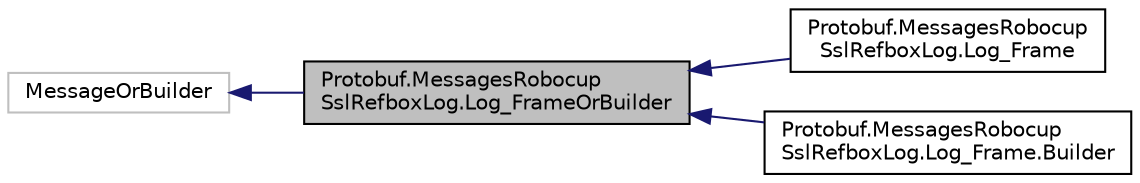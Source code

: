 digraph "Protobuf.MessagesRobocupSslRefboxLog.Log_FrameOrBuilder"
{
 // INTERACTIVE_SVG=YES
  edge [fontname="Helvetica",fontsize="10",labelfontname="Helvetica",labelfontsize="10"];
  node [fontname="Helvetica",fontsize="10",shape=record];
  rankdir="LR";
  Node1 [label="Protobuf.MessagesRobocup\lSslRefboxLog.Log_FrameOrBuilder",height=0.2,width=0.4,color="black", fillcolor="grey75", style="filled", fontcolor="black"];
  Node2 -> Node1 [dir="back",color="midnightblue",fontsize="10",style="solid",fontname="Helvetica"];
  Node2 [label="MessageOrBuilder",height=0.2,width=0.4,color="grey75", fillcolor="white", style="filled"];
  Node1 -> Node3 [dir="back",color="midnightblue",fontsize="10",style="solid",fontname="Helvetica"];
  Node3 [label="Protobuf.MessagesRobocup\lSslRefboxLog.Log_Frame",height=0.2,width=0.4,color="black", fillcolor="white", style="filled",URL="$d8/df6/class_protobuf_1_1_messages_robocup_ssl_refbox_log_1_1_log___frame.html"];
  Node1 -> Node4 [dir="back",color="midnightblue",fontsize="10",style="solid",fontname="Helvetica"];
  Node4 [label="Protobuf.MessagesRobocup\lSslRefboxLog.Log_Frame.Builder",height=0.2,width=0.4,color="black", fillcolor="white", style="filled",URL="$dc/ddb/class_protobuf_1_1_messages_robocup_ssl_refbox_log_1_1_log___frame_1_1_builder.html"];
}
